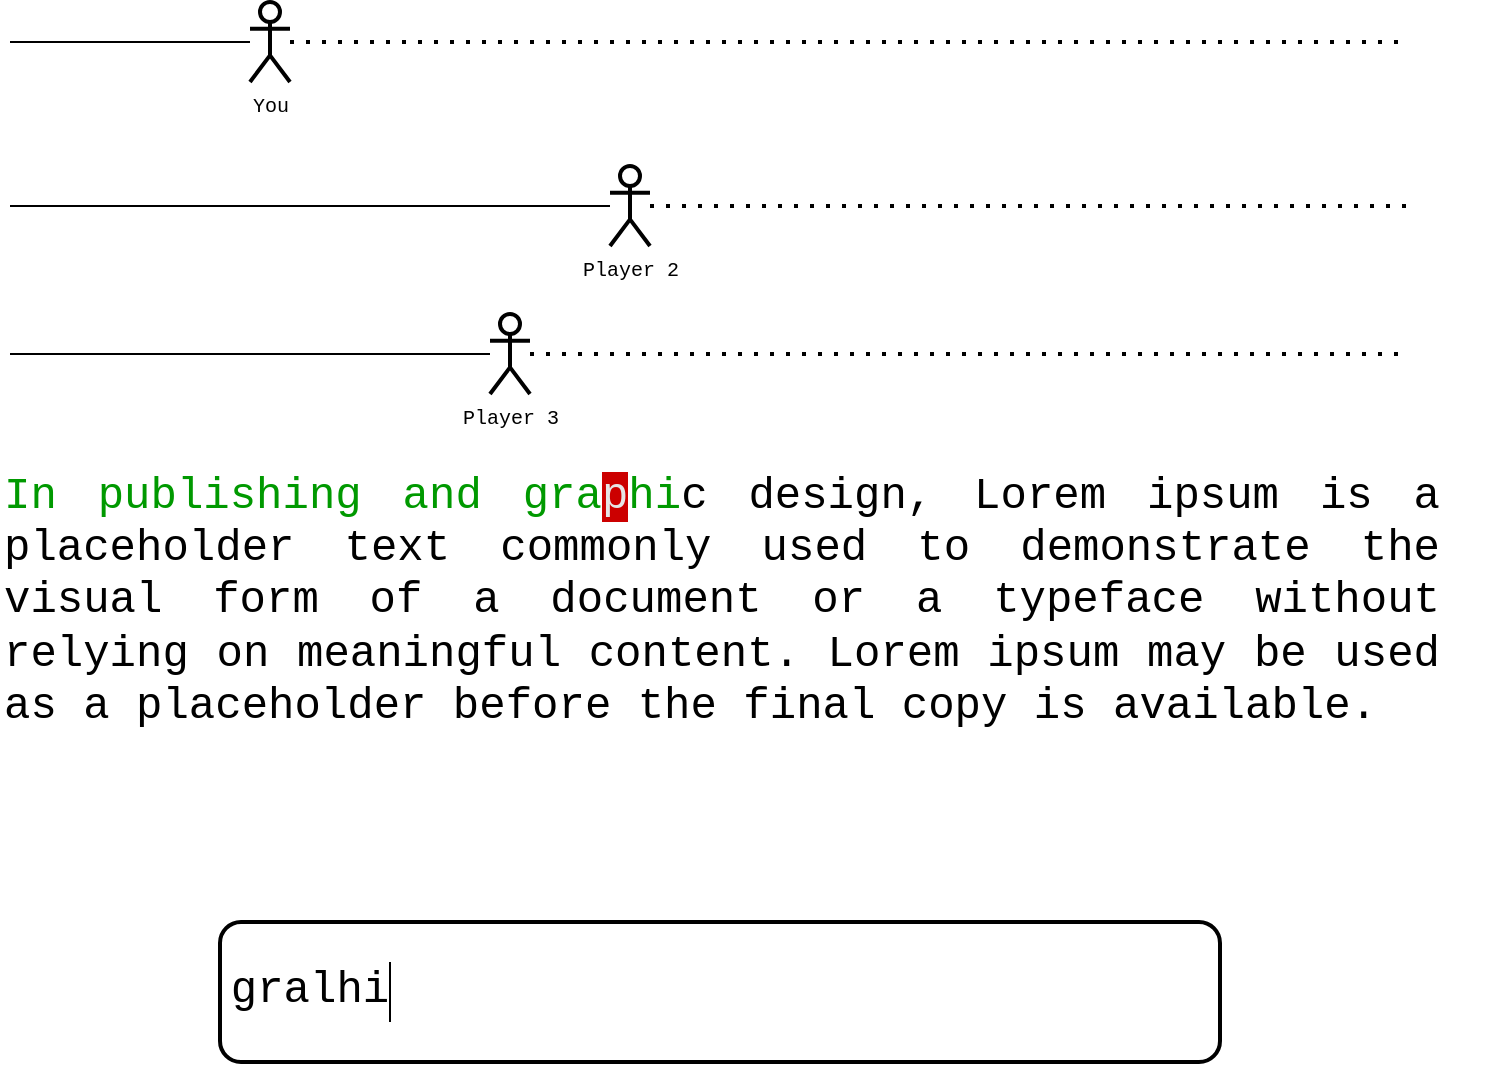 <mxfile version="15.9.1" type="device"><diagram id="dLkNJVE7k6R0C-8aDGi5" name="Page-1"><mxGraphModel dx="1718" dy="983" grid="1" gridSize="10" guides="1" tooltips="1" connect="1" arrows="1" fold="1" page="1" pageScale="1" pageWidth="850" pageHeight="1100" math="0" shadow="0"><root><mxCell id="0"/><mxCell id="1" parent="0"/><mxCell id="ivSTIDQ03Gyf7VXOqmjz-1" value="" style="rounded=1;whiteSpace=wrap;html=1;fillColor=none;strokeWidth=2;" vertex="1" parent="1"><mxGeometry x="175" y="820" width="500" height="70" as="geometry"/></mxCell><mxCell id="ivSTIDQ03Gyf7VXOqmjz-2" value="&lt;div align=&quot;justify&quot;&gt;&lt;font style=&quot;font-size: 22px&quot; face=&quot;Courier New&quot;&gt;&lt;span&gt;&lt;font color=&quot;#009900&quot;&gt;In publishing and gra&lt;/font&gt;&lt;font color=&quot;#E6E6E6&quot;&gt;&lt;span style=&quot;background-color: rgb(204 , 0 , 0)&quot;&gt;p&lt;/span&gt;&lt;/font&gt;&lt;font color=&quot;#009900&quot;&gt;hi&lt;/font&gt;c design, Lorem ipsum is a placeholder text commonly used to demonstrate the visual form of a document or a typeface without relying on meaningful content. Lorem ipsum may be used &lt;/span&gt;&lt;/font&gt;&lt;font style=&quot;font-size: 22px&quot; face=&quot;Courier New&quot;&gt;&lt;span&gt;as a placeholder before the final copy is available.&lt;/span&gt;&lt;/font&gt;&lt;/div&gt;" style="text;html=1;strokeColor=none;fillColor=none;align=left;verticalAlign=middle;whiteSpace=wrap;rounded=0;" vertex="1" parent="1"><mxGeometry x="65" y="590" width="720" height="140" as="geometry"/></mxCell><mxCell id="ivSTIDQ03Gyf7VXOqmjz-3" value="gralhi" style="text;html=1;strokeColor=none;fillColor=none;align=center;verticalAlign=middle;whiteSpace=wrap;rounded=0;fontFamily=Courier New;fontSize=22;fontColor=#000000;" vertex="1" parent="1"><mxGeometry x="190" y="840" width="60" height="30" as="geometry"/></mxCell><mxCell id="ivSTIDQ03Gyf7VXOqmjz-4" value="" style="endArrow=none;html=1;rounded=0;fontFamily=Courier New;fontSize=22;fontColor=#E6E6E6;" edge="1" parent="1"><mxGeometry width="50" height="50" relative="1" as="geometry"><mxPoint x="260" y="870" as="sourcePoint"/><mxPoint x="260" y="840" as="targetPoint"/></mxGeometry></mxCell><mxCell id="ivSTIDQ03Gyf7VXOqmjz-5" value="You" style="shape=umlActor;verticalLabelPosition=bottom;verticalAlign=top;html=1;outlineConnect=0;labelBackgroundColor=none;fontFamily=Courier New;fontSize=10;fontColor=#000000;strokeWidth=2;fillColor=none;" vertex="1" parent="1"><mxGeometry x="190" y="360" width="20" height="40" as="geometry"/></mxCell><mxCell id="ivSTIDQ03Gyf7VXOqmjz-11" value="" style="endArrow=none;html=1;rounded=0;fontFamily=Courier New;fontSize=10;fontColor=#000000;" edge="1" parent="1" source="ivSTIDQ03Gyf7VXOqmjz-5"><mxGeometry width="50" height="50" relative="1" as="geometry"><mxPoint x="160" y="380" as="sourcePoint"/><mxPoint x="70" y="380" as="targetPoint"/></mxGeometry></mxCell><mxCell id="ivSTIDQ03Gyf7VXOqmjz-14" value="" style="endArrow=none;dashed=1;html=1;dashPattern=1 3;strokeWidth=2;rounded=0;fontFamily=Courier New;fontSize=10;fontColor=#000000;" edge="1" parent="1" source="ivSTIDQ03Gyf7VXOqmjz-5" target="ivSTIDQ03Gyf7VXOqmjz-15"><mxGeometry width="50" height="50" relative="1" as="geometry"><mxPoint x="200" y="410" as="sourcePoint"/><mxPoint x="250" y="360" as="targetPoint"/></mxGeometry></mxCell><mxCell id="ivSTIDQ03Gyf7VXOqmjz-15" value="" style="shape=image;html=1;verticalAlign=top;verticalLabelPosition=bottom;labelBackgroundColor=#ffffff;imageAspect=0;aspect=fixed;image=https://cdn0.iconfinder.com/data/icons/iconsweets2/40/finish_flag.png;fontFamily=Courier New;fontSize=10;fontColor=#000000;strokeWidth=2;fillColor=none;" vertex="1" parent="1"><mxGeometry x="770.0" y="360" width="40" height="40" as="geometry"/></mxCell><mxCell id="ivSTIDQ03Gyf7VXOqmjz-17" value="Player 2" style="shape=umlActor;verticalLabelPosition=bottom;verticalAlign=top;html=1;outlineConnect=0;labelBackgroundColor=none;fontFamily=Courier New;fontSize=10;fontColor=#000000;strokeWidth=2;fillColor=none;" vertex="1" parent="1"><mxGeometry x="370" y="442" width="20" height="40" as="geometry"/></mxCell><mxCell id="ivSTIDQ03Gyf7VXOqmjz-18" value="" style="endArrow=none;html=1;rounded=0;fontFamily=Courier New;fontSize=10;fontColor=#000000;" edge="1" parent="1" source="ivSTIDQ03Gyf7VXOqmjz-17"><mxGeometry width="50" height="50" relative="1" as="geometry"><mxPoint x="160" y="462" as="sourcePoint"/><mxPoint x="70" y="462" as="targetPoint"/></mxGeometry></mxCell><mxCell id="ivSTIDQ03Gyf7VXOqmjz-19" value="" style="endArrow=none;dashed=1;html=1;dashPattern=1 3;strokeWidth=2;rounded=0;fontFamily=Courier New;fontSize=10;fontColor=#000000;" edge="1" parent="1" source="ivSTIDQ03Gyf7VXOqmjz-17" target="ivSTIDQ03Gyf7VXOqmjz-20"><mxGeometry width="50" height="50" relative="1" as="geometry"><mxPoint x="200" y="492" as="sourcePoint"/><mxPoint x="250" y="442" as="targetPoint"/></mxGeometry></mxCell><mxCell id="ivSTIDQ03Gyf7VXOqmjz-20" value="" style="shape=image;html=1;verticalAlign=top;verticalLabelPosition=bottom;labelBackgroundColor=#ffffff;imageAspect=0;aspect=fixed;image=https://cdn0.iconfinder.com/data/icons/iconsweets2/40/finish_flag.png;fontFamily=Courier New;fontSize=10;fontColor=#000000;strokeWidth=2;fillColor=none;" vertex="1" parent="1"><mxGeometry x="770.0" y="442" width="40" height="40" as="geometry"/></mxCell><mxCell id="ivSTIDQ03Gyf7VXOqmjz-21" value="Player 3" style="shape=umlActor;verticalLabelPosition=bottom;verticalAlign=top;html=1;outlineConnect=0;labelBackgroundColor=none;fontFamily=Courier New;fontSize=10;fontColor=#000000;strokeWidth=2;fillColor=none;" vertex="1" parent="1"><mxGeometry x="310" y="516" width="20" height="40" as="geometry"/></mxCell><mxCell id="ivSTIDQ03Gyf7VXOqmjz-22" value="" style="endArrow=none;html=1;rounded=0;fontFamily=Courier New;fontSize=10;fontColor=#000000;" edge="1" parent="1" source="ivSTIDQ03Gyf7VXOqmjz-21"><mxGeometry width="50" height="50" relative="1" as="geometry"><mxPoint x="160" y="536" as="sourcePoint"/><mxPoint x="70" y="536" as="targetPoint"/></mxGeometry></mxCell><mxCell id="ivSTIDQ03Gyf7VXOqmjz-23" value="" style="endArrow=none;dashed=1;html=1;dashPattern=1 3;strokeWidth=2;rounded=0;fontFamily=Courier New;fontSize=10;fontColor=#000000;" edge="1" parent="1" source="ivSTIDQ03Gyf7VXOqmjz-21" target="ivSTIDQ03Gyf7VXOqmjz-24"><mxGeometry width="50" height="50" relative="1" as="geometry"><mxPoint x="200" y="566" as="sourcePoint"/><mxPoint x="250" y="516" as="targetPoint"/></mxGeometry></mxCell><mxCell id="ivSTIDQ03Gyf7VXOqmjz-24" value="" style="shape=image;html=1;verticalAlign=top;verticalLabelPosition=bottom;labelBackgroundColor=#ffffff;imageAspect=0;aspect=fixed;image=https://cdn0.iconfinder.com/data/icons/iconsweets2/40/finish_flag.png;fontFamily=Courier New;fontSize=10;fontColor=#000000;strokeWidth=2;fillColor=none;" vertex="1" parent="1"><mxGeometry x="770.0" y="516" width="40" height="40" as="geometry"/></mxCell></root></mxGraphModel></diagram></mxfile>